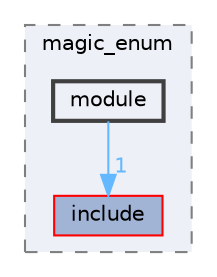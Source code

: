 digraph "external/magic_enum/module"
{
 // LATEX_PDF_SIZE
  bgcolor="transparent";
  edge [fontname=Helvetica,fontsize=10,labelfontname=Helvetica,labelfontsize=10];
  node [fontname=Helvetica,fontsize=10,shape=box,height=0.2,width=0.4];
  compound=true
  subgraph clusterdir_af2dcfa1926f5a7bd23e7db2644d2a44 {
    graph [ bgcolor="#edf0f7", pencolor="grey50", label="magic_enum", fontname=Helvetica,fontsize=10 style="filled,dashed", URL="dir_af2dcfa1926f5a7bd23e7db2644d2a44.html",tooltip=""]
  dir_c01ef6437100aaa270cd7a687192904b [label="include", fillcolor="#a2b4d6", color="red", style="filled", URL="dir_c01ef6437100aaa270cd7a687192904b.html",tooltip=""];
  dir_26b60c847034c6279d521504e0c10aa8 [label="module", fillcolor="#edf0f7", color="grey25", style="filled,bold", URL="dir_26b60c847034c6279d521504e0c10aa8.html",tooltip=""];
  }
  dir_26b60c847034c6279d521504e0c10aa8->dir_c01ef6437100aaa270cd7a687192904b [headlabel="1", labeldistance=1.5 headhref="dir_000496_000383.html" href="dir_000496_000383.html" color="steelblue1" fontcolor="steelblue1"];
}
